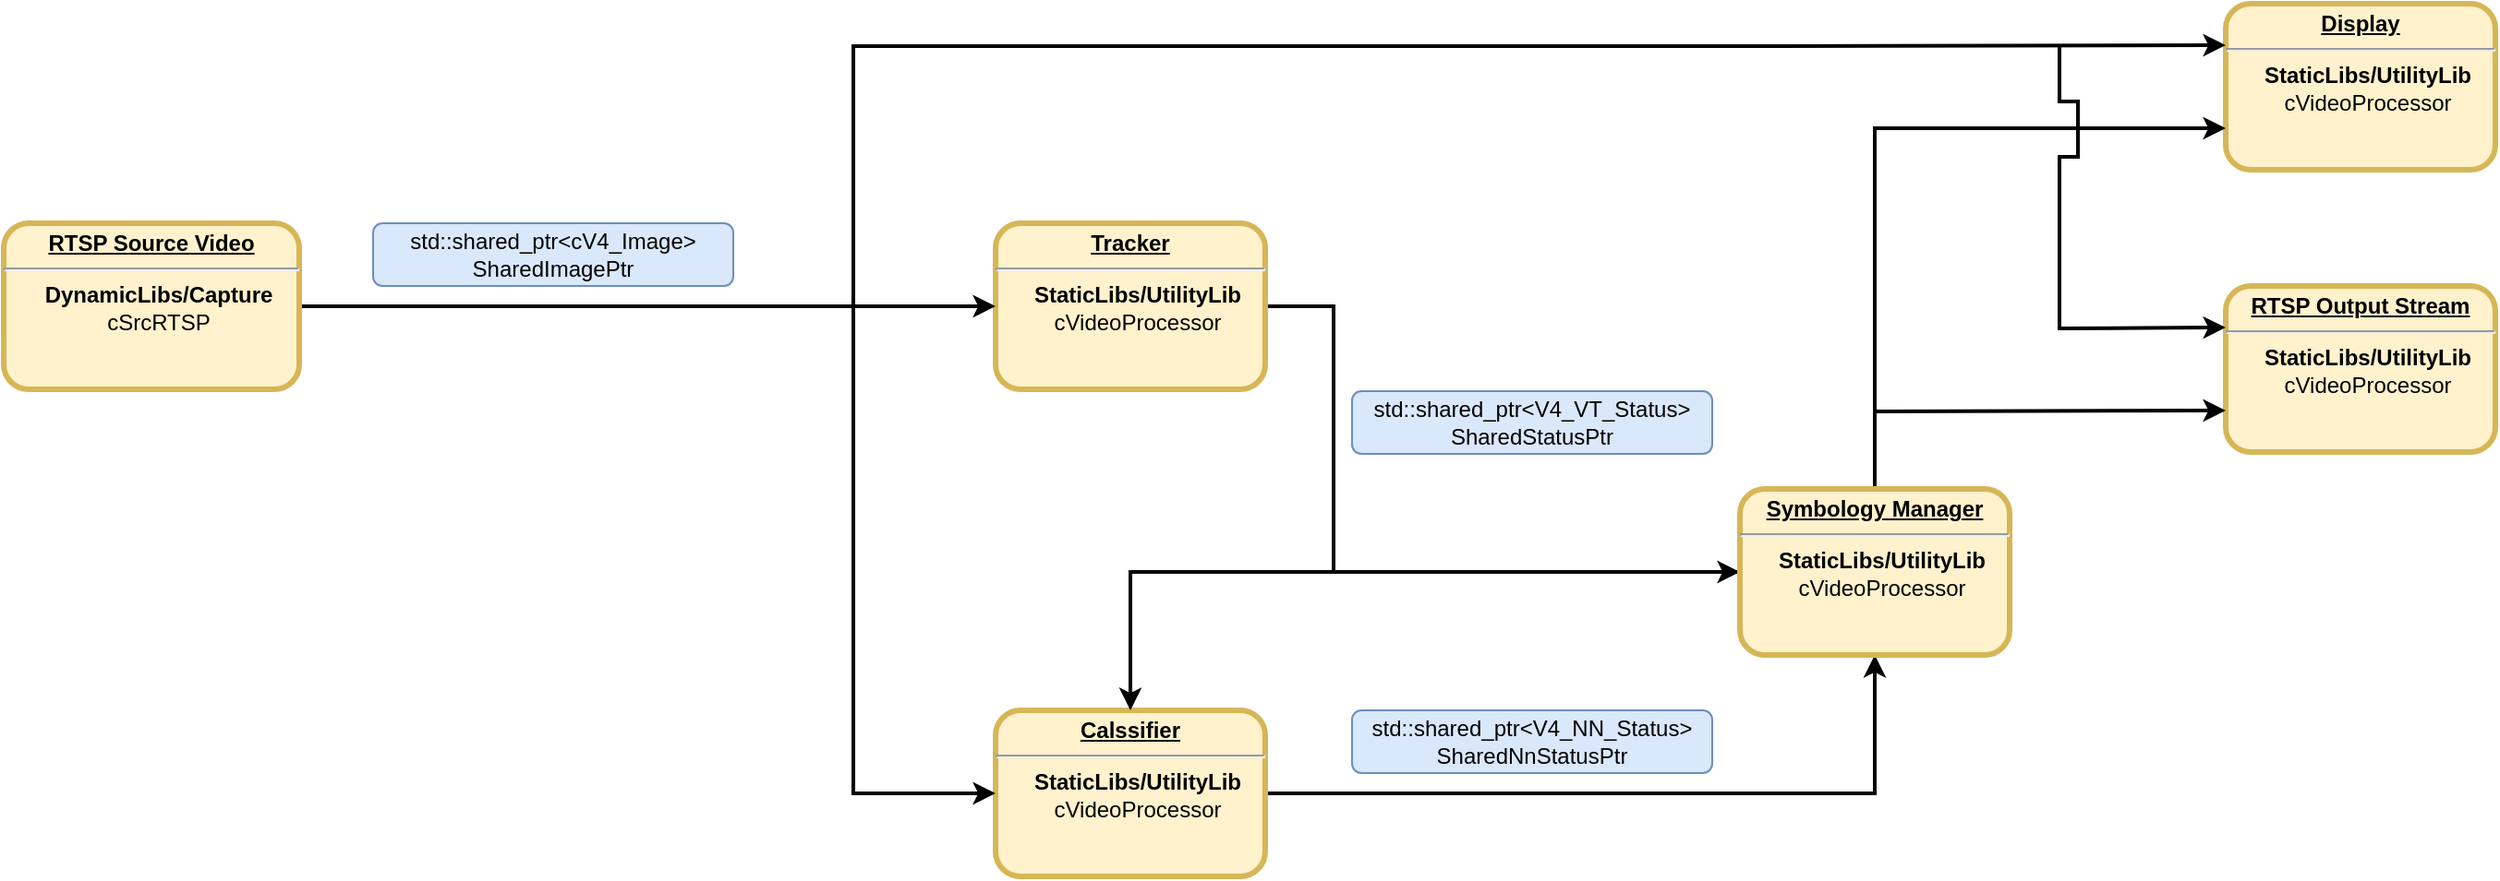 <mxfile version="10.7.5" type="github"><diagram name="Page-1" id="c7558073-3199-34d8-9f00-42111426c3f3"><mxGraphModel dx="2220" dy="715" grid="1" gridSize="10" guides="1" tooltips="1" connect="1" arrows="1" fold="1" page="1" pageScale="1" pageWidth="826" pageHeight="1169" background="#ffffff" math="0" shadow="0"><root><mxCell id="0"/><mxCell id="1" parent="0"/><mxCell id="Emuol7AU5fjH5ueF5UE_-52" style="edgeStyle=orthogonalEdgeStyle;rounded=0;orthogonalLoop=1;jettySize=auto;html=1;exitX=1;exitY=0.5;exitDx=0;exitDy=0;entryX=0;entryY=0.5;entryDx=0;entryDy=0;strokeWidth=2;" edge="1" parent="1" source="2" target="Emuol7AU5fjH5ueF5UE_-41"><mxGeometry relative="1" as="geometry"><Array as="points"><mxPoint x="100" y="281"/><mxPoint x="100" y="425"/></Array></mxGeometry></mxCell><mxCell id="2" value="&lt;p style=&quot;margin: 0px ; margin-top: 4px ; text-align: center ; text-decoration: underline&quot;&gt;&lt;strong&gt;Tracker&lt;br&gt;&lt;/strong&gt;&lt;/p&gt;&lt;hr&gt;&lt;p style=&quot;margin: 0px ; margin-left: 8px&quot;&gt;StaticLibs/UtilityLib&lt;/p&gt;&lt;p style=&quot;margin: 0px ; margin-left: 8px&quot;&gt;&lt;span style=&quot;font-weight: normal&quot;&gt;cVideoProcessor&lt;/span&gt;&lt;/p&gt;" style="verticalAlign=middle;align=center;overflow=fill;fontSize=12;fontFamily=Helvetica;html=1;rounded=1;fontStyle=1;strokeWidth=3;fillColor=#fff2cc;strokeColor=#d6b656;" parent="1" vertex="1"><mxGeometry x="-83" y="236" width="146" height="90" as="geometry"/></mxCell><mxCell id="37" value="" style="edgeStyle=none;noEdgeStyle=1;strokeWidth=2;exitX=1;exitY=0.5;exitDx=0;exitDy=0;" parent="1" source="RivvxK9o4tqXpwqlltlP-96" target="2" edge="1"><mxGeometry width="100" height="100" relative="1" as="geometry"><mxPoint x="-180" y="222.238" as="sourcePoint"/><mxPoint x="380" y="90" as="targetPoint"/><Array as="points"/></mxGeometry></mxCell><mxCell id="RivvxK9o4tqXpwqlltlP-96" value="&lt;p style=&quot;margin: 0px ; margin-top: 4px ; text-align: center ; text-decoration: underline&quot;&gt;RTSP Source Video&lt;/p&gt;&lt;hr&gt;&lt;p style=&quot;margin: 0px ; margin-left: 8px&quot;&gt;DynamicLibs/Capture&lt;/p&gt;&lt;p style=&quot;margin: 0px ; margin-left: 8px&quot;&gt;&lt;span style=&quot;font-weight: 400&quot;&gt;cSrcRTSP&lt;/span&gt;&lt;/p&gt;" style="verticalAlign=middle;align=center;overflow=fill;fontSize=12;fontFamily=Helvetica;html=1;rounded=1;fontStyle=1;strokeWidth=3;fillColor=#fff2cc;strokeColor=#d6b656;" parent="1" vertex="1"><mxGeometry x="-620" y="236" width="160" height="90" as="geometry"/></mxCell><mxCell id="Emuol7AU5fjH5ueF5UE_-44" style="edgeStyle=orthogonalEdgeStyle;rounded=0;orthogonalLoop=1;jettySize=auto;html=1;exitX=1;exitY=0.5;exitDx=0;exitDy=0;entryX=0.5;entryY=1;entryDx=0;entryDy=0;strokeWidth=2;" edge="1" parent="1" source="RivvxK9o4tqXpwqlltlP-98" target="Emuol7AU5fjH5ueF5UE_-41"><mxGeometry relative="1" as="geometry"/></mxCell><mxCell id="RivvxK9o4tqXpwqlltlP-98" value="&lt;p style=&quot;margin: 0px ; margin-top: 4px ; text-align: center ; text-decoration: underline&quot;&gt;&lt;strong&gt;Calssifier&lt;br&gt;&lt;/strong&gt;&lt;/p&gt;&lt;hr&gt;&lt;p style=&quot;margin: 0px ; margin-left: 8px&quot;&gt;StaticLibs/UtilityLib&lt;/p&gt;&lt;p style=&quot;margin: 0px ; margin-left: 8px&quot;&gt;&lt;span style=&quot;font-weight: normal&quot;&gt;cVideoProcessor&lt;/span&gt;&lt;/p&gt;" style="verticalAlign=middle;align=center;overflow=fill;fontSize=12;fontFamily=Helvetica;html=1;rounded=1;fontStyle=1;strokeWidth=3;fillColor=#fff2cc;strokeColor=#d6b656;" parent="1" vertex="1"><mxGeometry x="-83" y="500" width="146" height="90" as="geometry"/></mxCell><mxCell id="RivvxK9o4tqXpwqlltlP-99" value="" style="edgeStyle=none;noEdgeStyle=1;strokeWidth=2;entryX=0;entryY=0.5;entryDx=0;entryDy=0;rounded=0;" parent="1" target="RivvxK9o4tqXpwqlltlP-98" edge="1"><mxGeometry width="100" height="100" relative="1" as="geometry"><mxPoint x="-160" y="280" as="sourcePoint"/><mxPoint x="188" y="499.5" as="targetPoint"/><Array as="points"><mxPoint x="-160" y="545"/></Array></mxGeometry></mxCell><mxCell id="Emuol7AU5fjH5ueF5UE_-38" value="std::shared_ptr&amp;lt;cV4_Image&amp;gt; SharedImagePtr" style="rounded=1;whiteSpace=wrap;html=1;fillColor=#dae8fc;strokeColor=#6c8ebf;" vertex="1" parent="1"><mxGeometry x="-420" y="236" width="195" height="34" as="geometry"/></mxCell><mxCell id="Emuol7AU5fjH5ueF5UE_-39" value="&lt;p style=&quot;margin: 0px ; margin-top: 4px ; text-align: center ; text-decoration: underline&quot;&gt;&lt;strong&gt;Display&lt;br&gt;&lt;/strong&gt;&lt;/p&gt;&lt;hr&gt;&lt;p style=&quot;margin: 0px ; margin-left: 8px&quot;&gt;StaticLibs/UtilityLib&lt;/p&gt;&lt;p style=&quot;margin: 0px ; margin-left: 8px&quot;&gt;&lt;span style=&quot;font-weight: normal&quot;&gt;cVideoProcessor&lt;/span&gt;&lt;/p&gt;" style="verticalAlign=middle;align=center;overflow=fill;fontSize=12;fontFamily=Helvetica;html=1;rounded=1;fontStyle=1;strokeWidth=3;fillColor=#fff2cc;strokeColor=#d6b656;" vertex="1" parent="1"><mxGeometry x="583" y="117" width="146" height="90" as="geometry"/></mxCell><mxCell id="Emuol7AU5fjH5ueF5UE_-40" value="&lt;p style=&quot;margin: 0px ; margin-top: 4px ; text-align: center ; text-decoration: underline&quot;&gt;&lt;strong&gt;RTSP Output Stream&lt;br&gt;&lt;/strong&gt;&lt;/p&gt;&lt;hr&gt;&lt;p style=&quot;margin: 0px ; margin-left: 8px&quot;&gt;StaticLibs/UtilityLib&lt;/p&gt;&lt;p style=&quot;margin: 0px ; margin-left: 8px&quot;&gt;&lt;span style=&quot;font-weight: normal&quot;&gt;cVideoProcessor&lt;/span&gt;&lt;/p&gt;" style="verticalAlign=middle;align=center;overflow=fill;fontSize=12;fontFamily=Helvetica;html=1;rounded=1;fontStyle=1;strokeWidth=3;fillColor=#fff2cc;strokeColor=#d6b656;" vertex="1" parent="1"><mxGeometry x="583" y="270" width="146" height="90" as="geometry"/></mxCell><mxCell id="Emuol7AU5fjH5ueF5UE_-46" style="edgeStyle=orthogonalEdgeStyle;rounded=0;orthogonalLoop=1;jettySize=auto;html=1;exitX=0;exitY=0.5;exitDx=0;exitDy=0;entryX=0.5;entryY=0;entryDx=0;entryDy=0;strokeWidth=2;" edge="1" parent="1" source="Emuol7AU5fjH5ueF5UE_-41" target="RivvxK9o4tqXpwqlltlP-98"><mxGeometry relative="1" as="geometry"/></mxCell><mxCell id="Emuol7AU5fjH5ueF5UE_-51" style="edgeStyle=orthogonalEdgeStyle;rounded=0;orthogonalLoop=1;jettySize=auto;html=1;exitX=0.5;exitY=0;exitDx=0;exitDy=0;entryX=0;entryY=0.75;entryDx=0;entryDy=0;strokeWidth=2;" edge="1" parent="1" source="Emuol7AU5fjH5ueF5UE_-41" target="Emuol7AU5fjH5ueF5UE_-39"><mxGeometry relative="1" as="geometry"/></mxCell><mxCell id="Emuol7AU5fjH5ueF5UE_-41" value="&lt;p style=&quot;margin: 0px ; margin-top: 4px ; text-align: center ; text-decoration: underline&quot;&gt;&lt;strong&gt;Symbology Manager&lt;/strong&gt;&lt;/p&gt;&lt;hr&gt;&lt;p style=&quot;margin: 0px ; margin-left: 8px&quot;&gt;StaticLibs/UtilityLib&lt;/p&gt;&lt;p style=&quot;margin: 0px ; margin-left: 8px&quot;&gt;&lt;span style=&quot;font-weight: normal&quot;&gt;cVideoProcessor&lt;/span&gt;&lt;/p&gt;" style="verticalAlign=middle;align=center;overflow=fill;fontSize=12;fontFamily=Helvetica;html=1;rounded=1;fontStyle=1;strokeWidth=3;fillColor=#fff2cc;strokeColor=#d6b656;" vertex="1" parent="1"><mxGeometry x="320" y="380" width="146" height="90" as="geometry"/></mxCell><mxCell id="Emuol7AU5fjH5ueF5UE_-47" value="" style="endArrow=classic;html=1;strokeWidth=2;rounded=0;entryX=0;entryY=0.25;entryDx=0;entryDy=0;" edge="1" parent="1" target="Emuol7AU5fjH5ueF5UE_-39"><mxGeometry width="50" height="50" relative="1" as="geometry"><mxPoint x="-160" y="280" as="sourcePoint"/><mxPoint x="480" y="110" as="targetPoint"/><Array as="points"><mxPoint x="-160" y="140"/><mxPoint x="340" y="140"/></Array></mxGeometry></mxCell><mxCell id="Emuol7AU5fjH5ueF5UE_-55" value="" style="endArrow=classic;html=1;strokeWidth=2;entryX=0;entryY=0.75;entryDx=0;entryDy=0;" edge="1" parent="1" target="Emuol7AU5fjH5ueF5UE_-40"><mxGeometry width="50" height="50" relative="1" as="geometry"><mxPoint x="393" y="338" as="sourcePoint"/><mxPoint x="533" y="343" as="targetPoint"/></mxGeometry></mxCell><mxCell id="Emuol7AU5fjH5ueF5UE_-56" value="" style="endArrow=classic;html=1;strokeWidth=2;entryX=0;entryY=0.25;entryDx=0;entryDy=0;rounded=0;" edge="1" parent="1" target="Emuol7AU5fjH5ueF5UE_-40"><mxGeometry width="50" height="50" relative="1" as="geometry"><mxPoint x="493" y="140" as="sourcePoint"/><mxPoint x="563" y="290" as="targetPoint"/><Array as="points"><mxPoint x="493" y="170"/><mxPoint x="503" y="170"/><mxPoint x="503" y="200"/><mxPoint x="493" y="200"/><mxPoint x="493" y="293"/></Array></mxGeometry></mxCell><mxCell id="Emuol7AU5fjH5ueF5UE_-58" value="std::shared_ptr&amp;lt;V4_VT_Status&amp;gt;&lt;br&gt;SharedStatusPtr" style="rounded=1;whiteSpace=wrap;html=1;fillColor=#dae8fc;strokeColor=#6c8ebf;rotation=0;" vertex="1" parent="1"><mxGeometry x="110" y="327" width="195" height="34" as="geometry"/></mxCell><mxCell id="Emuol7AU5fjH5ueF5UE_-59" value="std::shared_ptr&amp;lt;V4_NN_Status&amp;gt;&lt;br&gt;SharedNnStatusPtr" style="rounded=1;whiteSpace=wrap;html=1;fillColor=#dae8fc;strokeColor=#6c8ebf;rotation=0;" vertex="1" parent="1"><mxGeometry x="110" y="500" width="195" height="34" as="geometry"/></mxCell></root></mxGraphModel></diagram></mxfile>